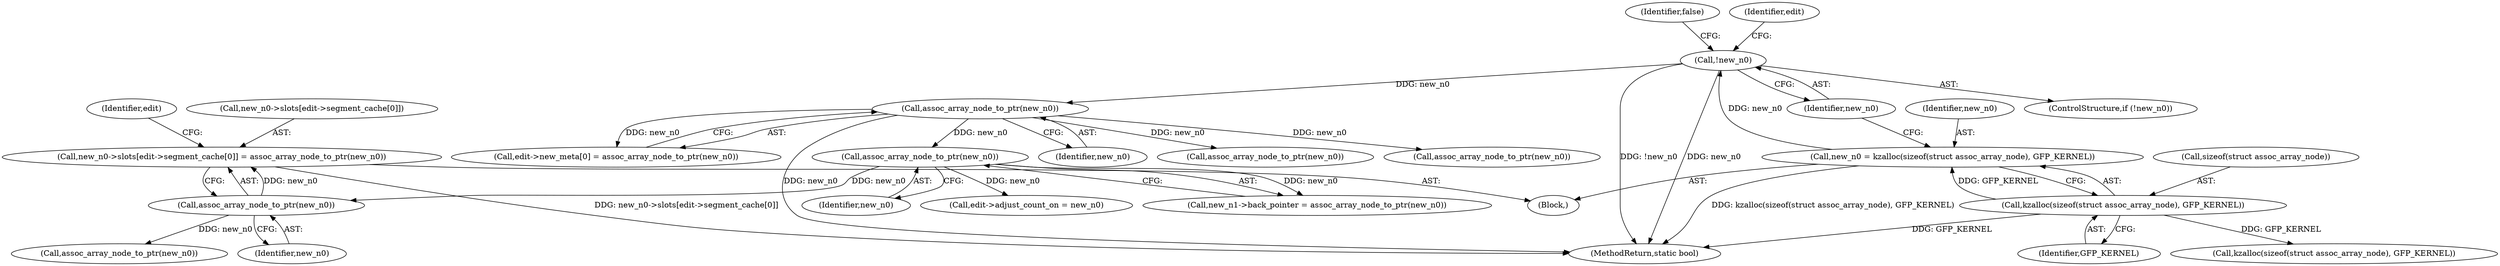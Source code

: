 digraph "0_linux_8d4a2ec1e0b41b0cf9a0c5cd4511da7f8e4f3de2@array" {
"1000929" [label="(Call,new_n0->slots[edit->segment_cache[0]] = assoc_array_node_to_ptr(new_n0))"];
"1000939" [label="(Call,assoc_array_node_to_ptr(new_n0))"];
"1000886" [label="(Call,assoc_array_node_to_ptr(new_n0))"];
"1000277" [label="(Call,assoc_array_node_to_ptr(new_n0))"];
"1000267" [label="(Call,!new_n0)"];
"1000260" [label="(Call,new_n0 = kzalloc(sizeof(struct assoc_array_node), GFP_KERNEL))"];
"1000262" [label="(Call,kzalloc(sizeof(struct assoc_array_node), GFP_KERNEL))"];
"1000887" [label="(Identifier,new_n0)"];
"1000943" [label="(Identifier,edit)"];
"1000278" [label="(Identifier,new_n0)"];
"1001106" [label="(Call,assoc_array_node_to_ptr(new_n0))"];
"1000904" [label="(Call,edit->adjust_count_on = new_n0)"];
"1000267" [label="(Call,!new_n0)"];
"1000422" [label="(Call,assoc_array_node_to_ptr(new_n0))"];
"1000929" [label="(Call,new_n0->slots[edit->segment_cache[0]] = assoc_array_node_to_ptr(new_n0))"];
"1000982" [label="(Call,assoc_array_node_to_ptr(new_n0))"];
"1000260" [label="(Call,new_n0 = kzalloc(sizeof(struct assoc_array_node), GFP_KERNEL))"];
"1000886" [label="(Call,assoc_array_node_to_ptr(new_n0))"];
"1000939" [label="(Call,assoc_array_node_to_ptr(new_n0))"];
"1000263" [label="(Call,sizeof(struct assoc_array_node))"];
"1000940" [label="(Identifier,new_n0)"];
"1000270" [label="(Identifier,false)"];
"1000268" [label="(Identifier,new_n0)"];
"1000122" [label="(Block,)"];
"1000281" [label="(Call,kzalloc(sizeof(struct assoc_array_node), GFP_KERNEL))"];
"1000265" [label="(Identifier,GFP_KERNEL)"];
"1000262" [label="(Call,kzalloc(sizeof(struct assoc_array_node), GFP_KERNEL))"];
"1000261" [label="(Identifier,new_n0)"];
"1000930" [label="(Call,new_n0->slots[edit->segment_cache[0]])"];
"1000882" [label="(Call,new_n1->back_pointer = assoc_array_node_to_ptr(new_n0))"];
"1000266" [label="(ControlStructure,if (!new_n0))"];
"1000277" [label="(Call,assoc_array_node_to_ptr(new_n0))"];
"1001248" [label="(MethodReturn,static bool)"];
"1000271" [label="(Call,edit->new_meta[0] = assoc_array_node_to_ptr(new_n0))"];
"1000274" [label="(Identifier,edit)"];
"1000929" -> "1000122"  [label="AST: "];
"1000929" -> "1000939"  [label="CFG: "];
"1000930" -> "1000929"  [label="AST: "];
"1000939" -> "1000929"  [label="AST: "];
"1000943" -> "1000929"  [label="CFG: "];
"1000929" -> "1001248"  [label="DDG: new_n0->slots[edit->segment_cache[0]]"];
"1000939" -> "1000929"  [label="DDG: new_n0"];
"1000939" -> "1000940"  [label="CFG: "];
"1000940" -> "1000939"  [label="AST: "];
"1000886" -> "1000939"  [label="DDG: new_n0"];
"1000939" -> "1000982"  [label="DDG: new_n0"];
"1000886" -> "1000882"  [label="AST: "];
"1000886" -> "1000887"  [label="CFG: "];
"1000887" -> "1000886"  [label="AST: "];
"1000882" -> "1000886"  [label="CFG: "];
"1000886" -> "1000882"  [label="DDG: new_n0"];
"1000277" -> "1000886"  [label="DDG: new_n0"];
"1000886" -> "1000904"  [label="DDG: new_n0"];
"1000277" -> "1000271"  [label="AST: "];
"1000277" -> "1000278"  [label="CFG: "];
"1000278" -> "1000277"  [label="AST: "];
"1000271" -> "1000277"  [label="CFG: "];
"1000277" -> "1001248"  [label="DDG: new_n0"];
"1000277" -> "1000271"  [label="DDG: new_n0"];
"1000267" -> "1000277"  [label="DDG: new_n0"];
"1000277" -> "1000422"  [label="DDG: new_n0"];
"1000277" -> "1001106"  [label="DDG: new_n0"];
"1000267" -> "1000266"  [label="AST: "];
"1000267" -> "1000268"  [label="CFG: "];
"1000268" -> "1000267"  [label="AST: "];
"1000270" -> "1000267"  [label="CFG: "];
"1000274" -> "1000267"  [label="CFG: "];
"1000267" -> "1001248"  [label="DDG: !new_n0"];
"1000267" -> "1001248"  [label="DDG: new_n0"];
"1000260" -> "1000267"  [label="DDG: new_n0"];
"1000260" -> "1000122"  [label="AST: "];
"1000260" -> "1000262"  [label="CFG: "];
"1000261" -> "1000260"  [label="AST: "];
"1000262" -> "1000260"  [label="AST: "];
"1000268" -> "1000260"  [label="CFG: "];
"1000260" -> "1001248"  [label="DDG: kzalloc(sizeof(struct assoc_array_node), GFP_KERNEL)"];
"1000262" -> "1000260"  [label="DDG: GFP_KERNEL"];
"1000262" -> "1000265"  [label="CFG: "];
"1000263" -> "1000262"  [label="AST: "];
"1000265" -> "1000262"  [label="AST: "];
"1000262" -> "1001248"  [label="DDG: GFP_KERNEL"];
"1000262" -> "1000281"  [label="DDG: GFP_KERNEL"];
}
